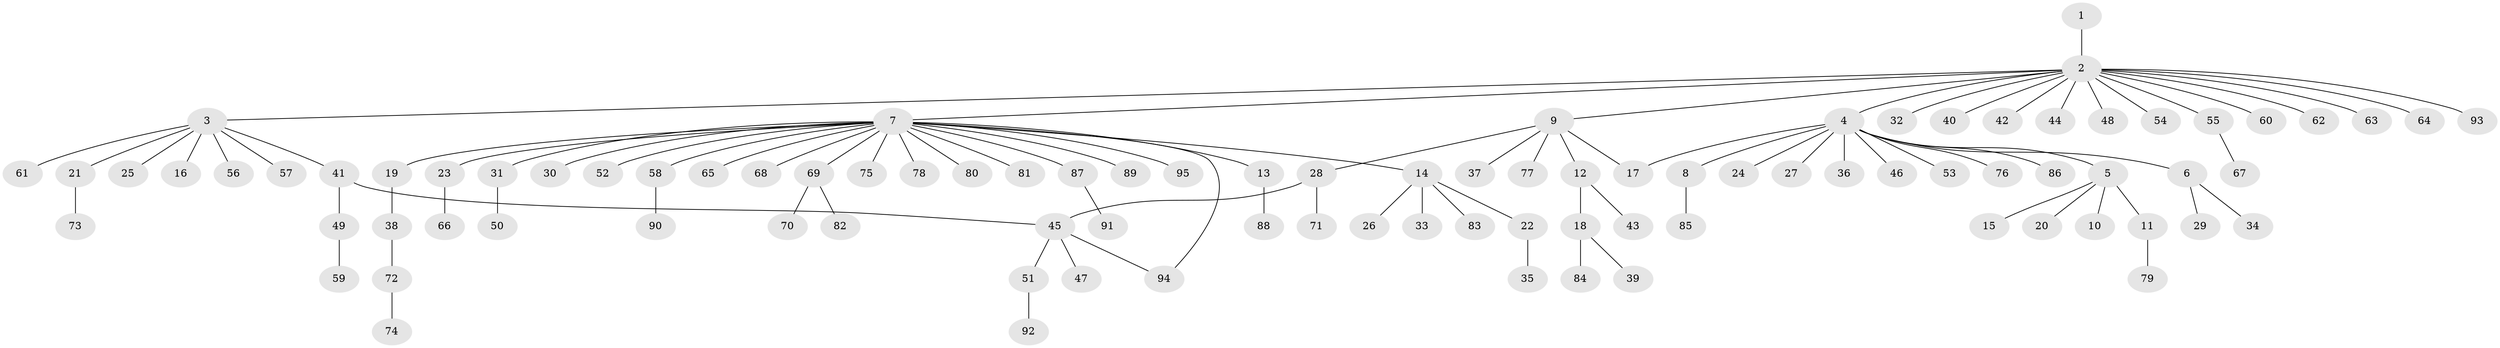 // coarse degree distribution, {1: 0.8275862068965517, 7: 0.034482758620689655, 14: 0.034482758620689655, 11: 0.034482758620689655, 2: 0.034482758620689655, 4: 0.034482758620689655}
// Generated by graph-tools (version 1.1) at 2025/36/03/04/25 23:36:58]
// undirected, 95 vertices, 97 edges
graph export_dot {
  node [color=gray90,style=filled];
  1;
  2;
  3;
  4;
  5;
  6;
  7;
  8;
  9;
  10;
  11;
  12;
  13;
  14;
  15;
  16;
  17;
  18;
  19;
  20;
  21;
  22;
  23;
  24;
  25;
  26;
  27;
  28;
  29;
  30;
  31;
  32;
  33;
  34;
  35;
  36;
  37;
  38;
  39;
  40;
  41;
  42;
  43;
  44;
  45;
  46;
  47;
  48;
  49;
  50;
  51;
  52;
  53;
  54;
  55;
  56;
  57;
  58;
  59;
  60;
  61;
  62;
  63;
  64;
  65;
  66;
  67;
  68;
  69;
  70;
  71;
  72;
  73;
  74;
  75;
  76;
  77;
  78;
  79;
  80;
  81;
  82;
  83;
  84;
  85;
  86;
  87;
  88;
  89;
  90;
  91;
  92;
  93;
  94;
  95;
  1 -- 2;
  2 -- 3;
  2 -- 4;
  2 -- 7;
  2 -- 9;
  2 -- 32;
  2 -- 40;
  2 -- 42;
  2 -- 44;
  2 -- 48;
  2 -- 54;
  2 -- 55;
  2 -- 60;
  2 -- 62;
  2 -- 63;
  2 -- 64;
  2 -- 93;
  3 -- 16;
  3 -- 21;
  3 -- 25;
  3 -- 41;
  3 -- 56;
  3 -- 57;
  3 -- 61;
  4 -- 5;
  4 -- 6;
  4 -- 8;
  4 -- 17;
  4 -- 24;
  4 -- 27;
  4 -- 36;
  4 -- 46;
  4 -- 53;
  4 -- 76;
  4 -- 86;
  5 -- 10;
  5 -- 11;
  5 -- 15;
  5 -- 20;
  6 -- 29;
  6 -- 34;
  7 -- 13;
  7 -- 14;
  7 -- 19;
  7 -- 23;
  7 -- 30;
  7 -- 31;
  7 -- 52;
  7 -- 58;
  7 -- 65;
  7 -- 68;
  7 -- 69;
  7 -- 75;
  7 -- 78;
  7 -- 80;
  7 -- 81;
  7 -- 87;
  7 -- 89;
  7 -- 94;
  7 -- 95;
  8 -- 85;
  9 -- 12;
  9 -- 17;
  9 -- 28;
  9 -- 37;
  9 -- 77;
  11 -- 79;
  12 -- 18;
  12 -- 43;
  13 -- 88;
  14 -- 22;
  14 -- 26;
  14 -- 33;
  14 -- 83;
  18 -- 39;
  18 -- 84;
  19 -- 38;
  21 -- 73;
  22 -- 35;
  23 -- 66;
  28 -- 45;
  28 -- 71;
  31 -- 50;
  38 -- 72;
  41 -- 45;
  41 -- 49;
  45 -- 47;
  45 -- 51;
  45 -- 94;
  49 -- 59;
  51 -- 92;
  55 -- 67;
  58 -- 90;
  69 -- 70;
  69 -- 82;
  72 -- 74;
  87 -- 91;
}
